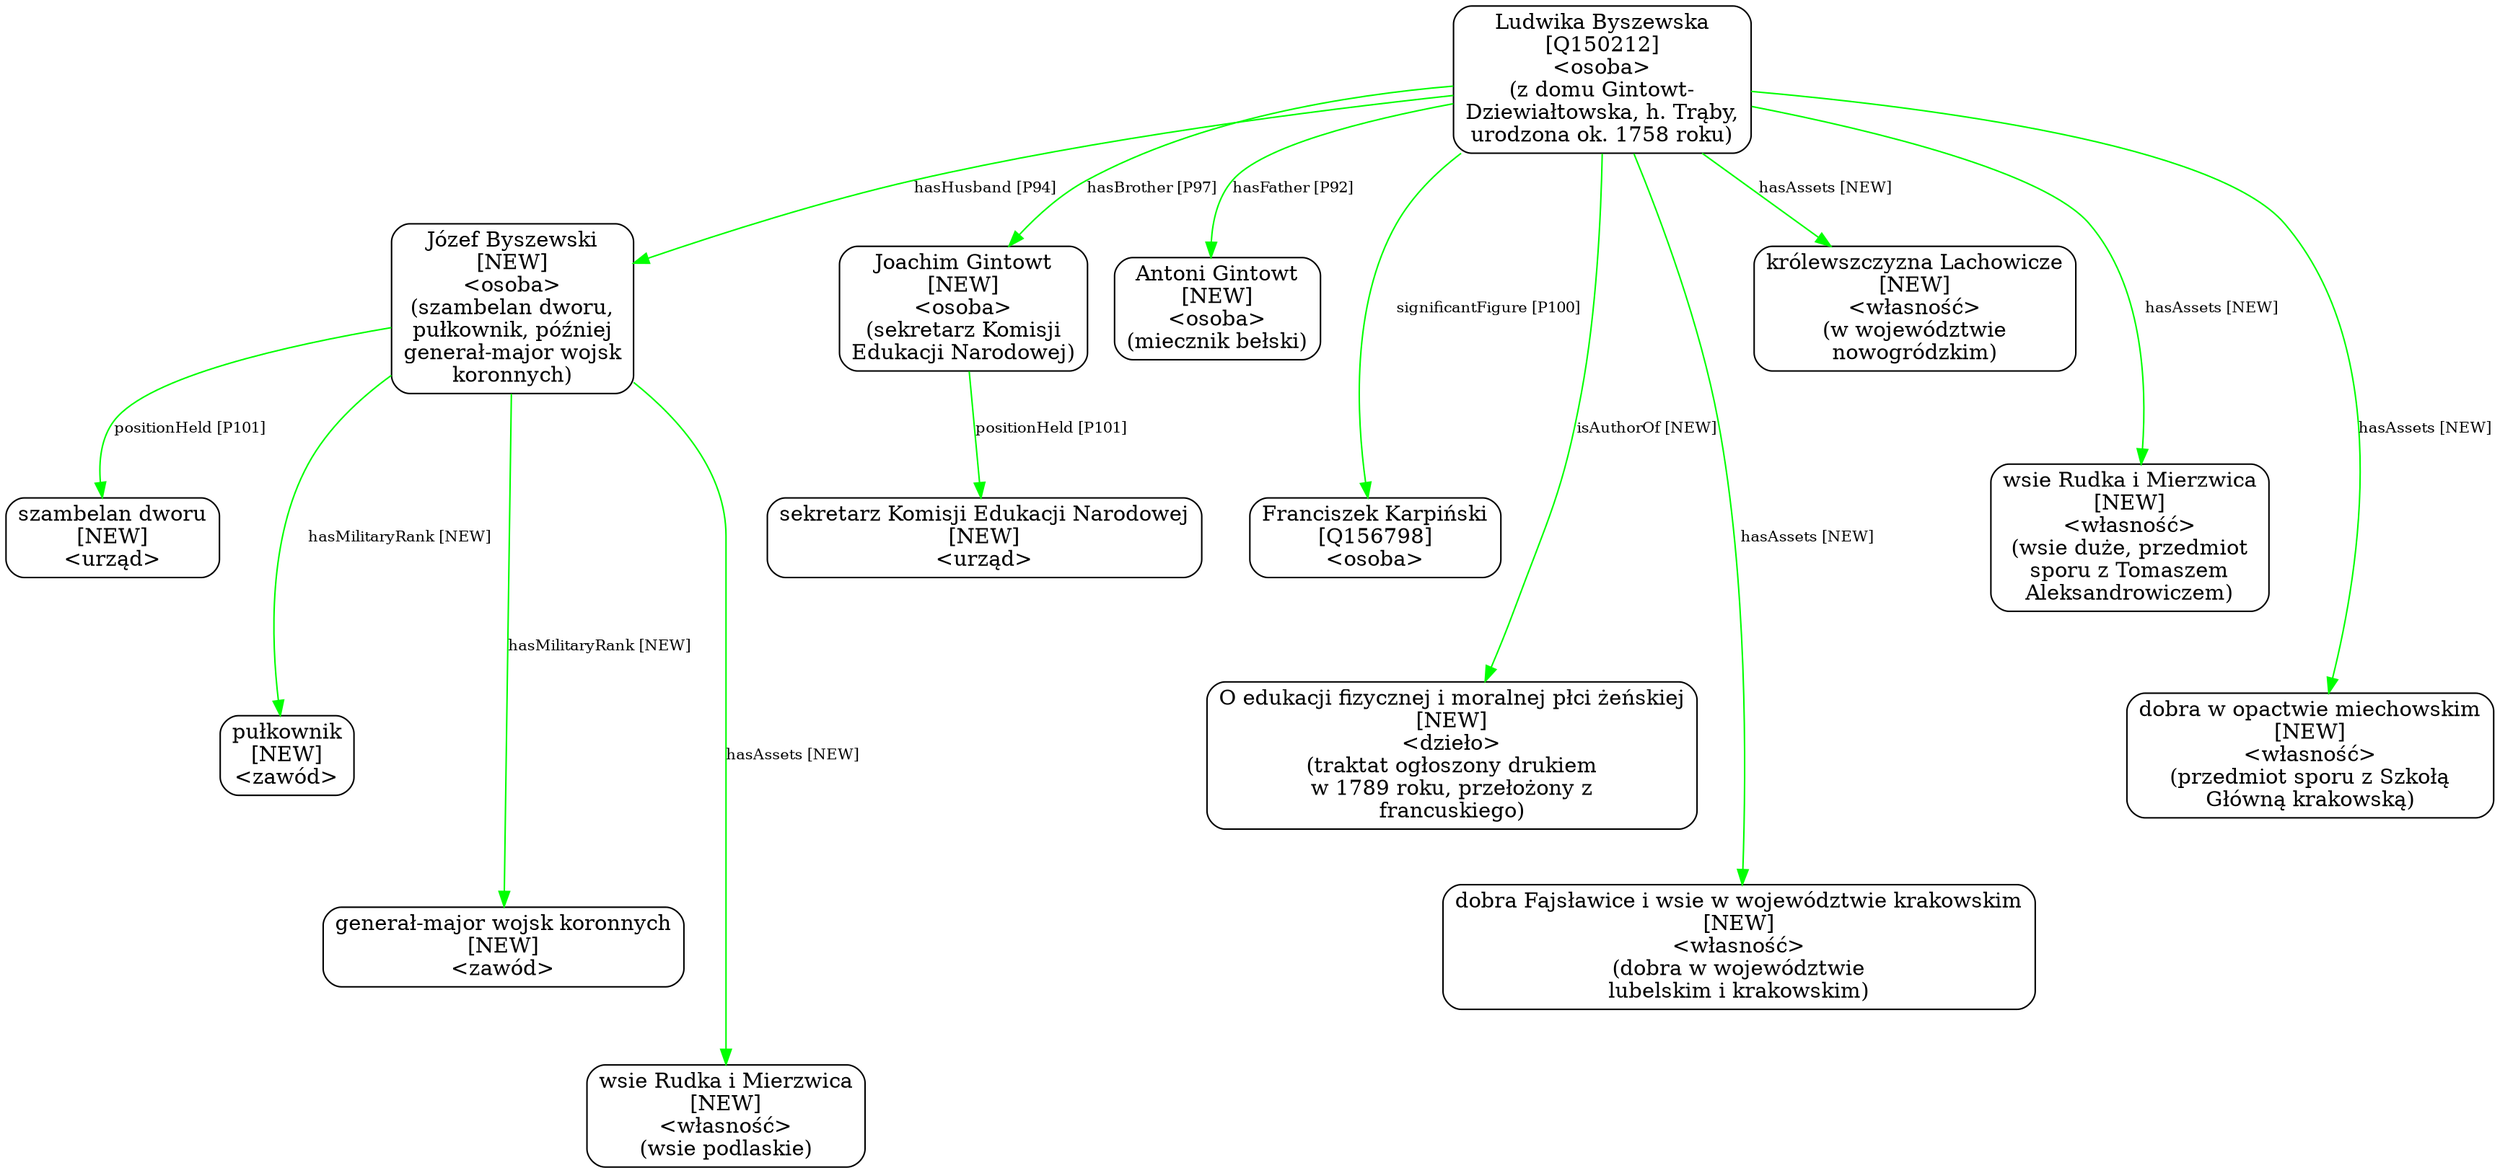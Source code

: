 digraph {
	node [shape=box,
		style=rounded
	];
	edge [fontsize=10];
	"Ludwika Byszewska
[Q150212]
<osoba>
(z domu Gintowt-
Dziewiałtowska, h. Trąby,
urodzona ok. 1758 roku)"	[color=black,
		label="Ludwika Byszewska
[Q150212]
<osoba>
(z domu Gintowt-
Dziewiałtowska, h. Trąby,
urodzona ok. 1758 roku)"];
	"Józef Byszewski
[NEW]
<osoba>
(szambelan dworu,
pułkownik, później
generał-major wojsk
koronnych)"	[color=black,
		label="Józef Byszewski
[NEW]
<osoba>
(szambelan dworu,
pułkownik, później
generał-major wojsk
koronnych)"];
	"Ludwika Byszewska
[Q150212]
<osoba>
(z domu Gintowt-
Dziewiałtowska, h. Trąby,
urodzona ok. 1758 roku)" -> "Józef Byszewski
[NEW]
<osoba>
(szambelan dworu,
pułkownik, później
generał-major wojsk
koronnych)"	[color=green,
		label="hasHusband [P94]"];
	"Joachim Gintowt
[NEW]
<osoba>
(sekretarz Komisji
Edukacji Narodowej)"	[color=black,
		label="Joachim Gintowt
[NEW]
<osoba>
(sekretarz Komisji
Edukacji Narodowej)"];
	"Ludwika Byszewska
[Q150212]
<osoba>
(z domu Gintowt-
Dziewiałtowska, h. Trąby,
urodzona ok. 1758 roku)" -> "Joachim Gintowt
[NEW]
<osoba>
(sekretarz Komisji
Edukacji Narodowej)"	[color=green,
		label="hasBrother [P97]"];
	"Ludwika Byszewska
[Q150212]
<osoba>
(z domu Gintowt-
Dziewiałtowska, h. Trąby,
urodzona ok. 1758 roku)" -> "Antoni Gintowt
[NEW]
<osoba>
(miecznik bełski)"	[color=green,
		label="hasFather [P92]",
		minlen=1];
	"Ludwika Byszewska
[Q150212]
<osoba>
(z domu Gintowt-
Dziewiałtowska, h. Trąby,
urodzona ok. 1758 roku)" -> "Franciszek Karpiński
[Q156798]
<osoba>"	[color=green,
		label="significantFigure [P100]",
		minlen=2];
	"Ludwika Byszewska
[Q150212]
<osoba>
(z domu Gintowt-
Dziewiałtowska, h. Trąby,
urodzona ok. 1758 roku)" -> "O edukacji fizycznej i moralnej płci żeńskiej
[NEW]
<dzieło>
(traktat ogłoszony drukiem
w 1789 roku, przełożony z
francuskiego)"	[color=green,
		label="isAuthorOf [NEW]",
		minlen=3];
	"Ludwika Byszewska
[Q150212]
<osoba>
(z domu Gintowt-
Dziewiałtowska, h. Trąby,
urodzona ok. 1758 roku)" -> "dobra Fajsławice i wsie w województwie krakowskim
[NEW]
<własność>
(dobra w województwie
lubelskim i krakowskim)"	[color=green,
		label="hasAssets [NEW]",
		minlen=4];
	"Ludwika Byszewska
[Q150212]
<osoba>
(z domu Gintowt-
Dziewiałtowska, h. Trąby,
urodzona ok. 1758 roku)" -> "królewszczyzna Lachowicze
[NEW]
<własność>
(w województwie
nowogródzkim)"	[color=green,
		label="hasAssets [NEW]",
		minlen=1];
	"Ludwika Byszewska
[Q150212]
<osoba>
(z domu Gintowt-
Dziewiałtowska, h. Trąby,
urodzona ok. 1758 roku)" -> "wsie Rudka i Mierzwica
[NEW]
<własność>
(wsie duże, przedmiot
sporu z Tomaszem
Aleksandrowiczem)"	[color=green,
		label="hasAssets [NEW]",
		minlen=2];
	"Ludwika Byszewska
[Q150212]
<osoba>
(z domu Gintowt-
Dziewiałtowska, h. Trąby,
urodzona ok. 1758 roku)" -> "dobra w opactwie miechowskim
[NEW]
<własność>
(przedmiot sporu z Szkołą
Główną krakowską)"	[color=green,
		label="hasAssets [NEW]",
		minlen=3];
	"Józef Byszewski
[NEW]
<osoba>
(szambelan dworu,
pułkownik, później
generał-major wojsk
koronnych)" -> "szambelan dworu
[NEW]
<urząd>"	[color=green,
		label="positionHeld [P101]",
		minlen=1];
	"Józef Byszewski
[NEW]
<osoba>
(szambelan dworu,
pułkownik, później
generał-major wojsk
koronnych)" -> "pułkownik
[NEW]
<zawód>"	[color=green,
		label="hasMilitaryRank [NEW]",
		minlen=2];
	"Józef Byszewski
[NEW]
<osoba>
(szambelan dworu,
pułkownik, później
generał-major wojsk
koronnych)" -> "generał-major wojsk koronnych
[NEW]
<zawód>"	[color=green,
		label="hasMilitaryRank [NEW]",
		minlen=3];
	"Józef Byszewski
[NEW]
<osoba>
(szambelan dworu,
pułkownik, później
generał-major wojsk
koronnych)" -> "wsie Rudka i Mierzwica
[NEW]
<własność>
(wsie podlaskie)"	[color=green,
		label="hasAssets [NEW]",
		minlen=4];
	"Joachim Gintowt
[NEW]
<osoba>
(sekretarz Komisji
Edukacji Narodowej)" -> "sekretarz Komisji Edukacji Narodowej
[NEW]
<urząd>"	[color=green,
		label="positionHeld [P101]",
		minlen=1];
}
